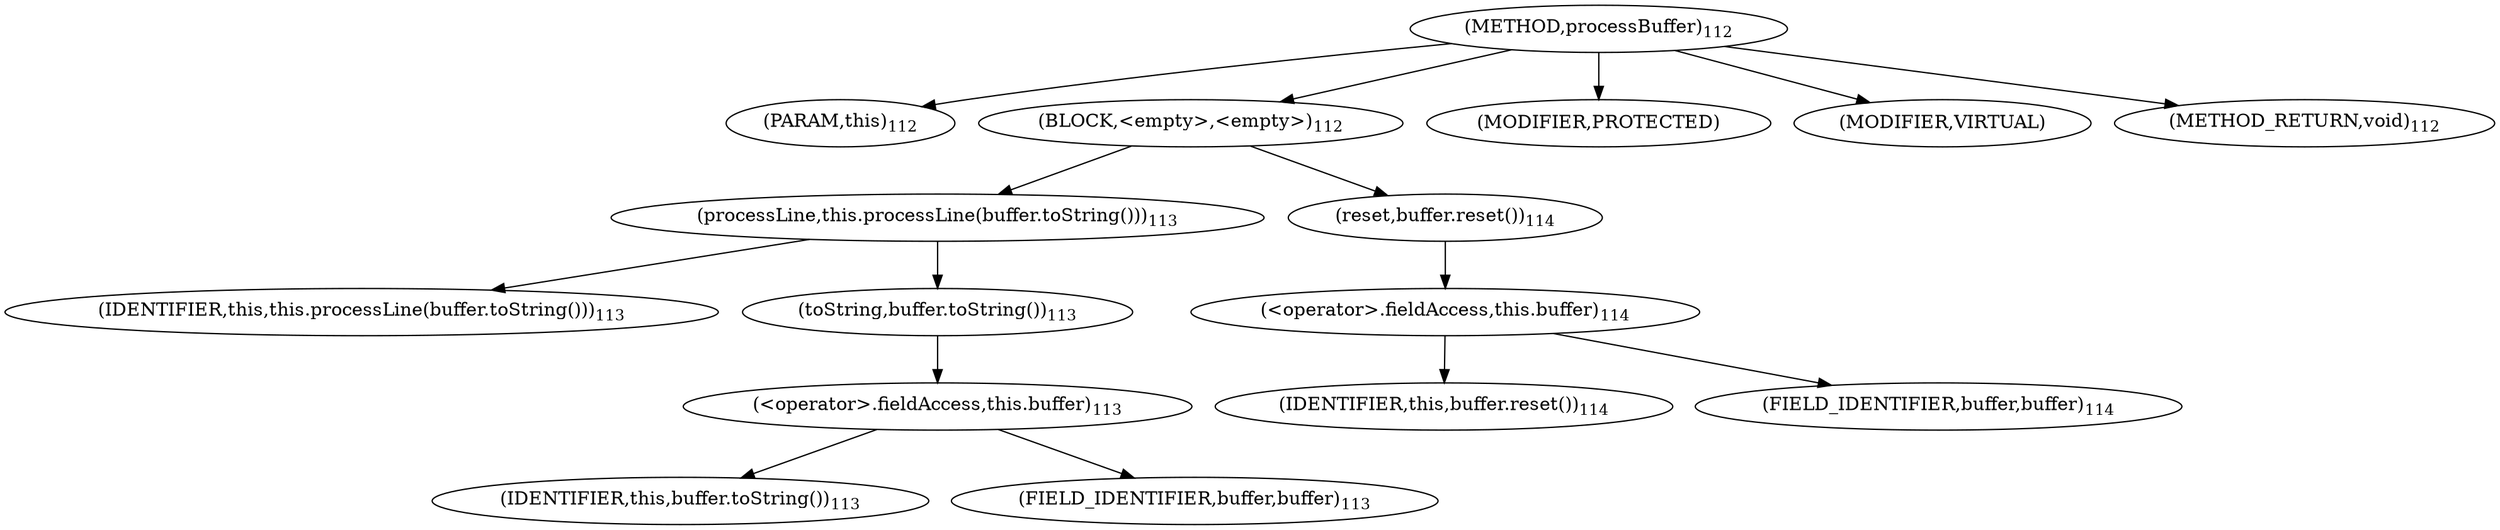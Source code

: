 digraph "processBuffer" {  
"109" [label = <(METHOD,processBuffer)<SUB>112</SUB>> ]
"9" [label = <(PARAM,this)<SUB>112</SUB>> ]
"110" [label = <(BLOCK,&lt;empty&gt;,&lt;empty&gt;)<SUB>112</SUB>> ]
"111" [label = <(processLine,this.processLine(buffer.toString()))<SUB>113</SUB>> ]
"8" [label = <(IDENTIFIER,this,this.processLine(buffer.toString()))<SUB>113</SUB>> ]
"112" [label = <(toString,buffer.toString())<SUB>113</SUB>> ]
"113" [label = <(&lt;operator&gt;.fieldAccess,this.buffer)<SUB>113</SUB>> ]
"114" [label = <(IDENTIFIER,this,buffer.toString())<SUB>113</SUB>> ]
"115" [label = <(FIELD_IDENTIFIER,buffer,buffer)<SUB>113</SUB>> ]
"116" [label = <(reset,buffer.reset())<SUB>114</SUB>> ]
"117" [label = <(&lt;operator&gt;.fieldAccess,this.buffer)<SUB>114</SUB>> ]
"118" [label = <(IDENTIFIER,this,buffer.reset())<SUB>114</SUB>> ]
"119" [label = <(FIELD_IDENTIFIER,buffer,buffer)<SUB>114</SUB>> ]
"120" [label = <(MODIFIER,PROTECTED)> ]
"121" [label = <(MODIFIER,VIRTUAL)> ]
"122" [label = <(METHOD_RETURN,void)<SUB>112</SUB>> ]
  "109" -> "9" 
  "109" -> "110" 
  "109" -> "120" 
  "109" -> "121" 
  "109" -> "122" 
  "110" -> "111" 
  "110" -> "116" 
  "111" -> "8" 
  "111" -> "112" 
  "112" -> "113" 
  "113" -> "114" 
  "113" -> "115" 
  "116" -> "117" 
  "117" -> "118" 
  "117" -> "119" 
}
